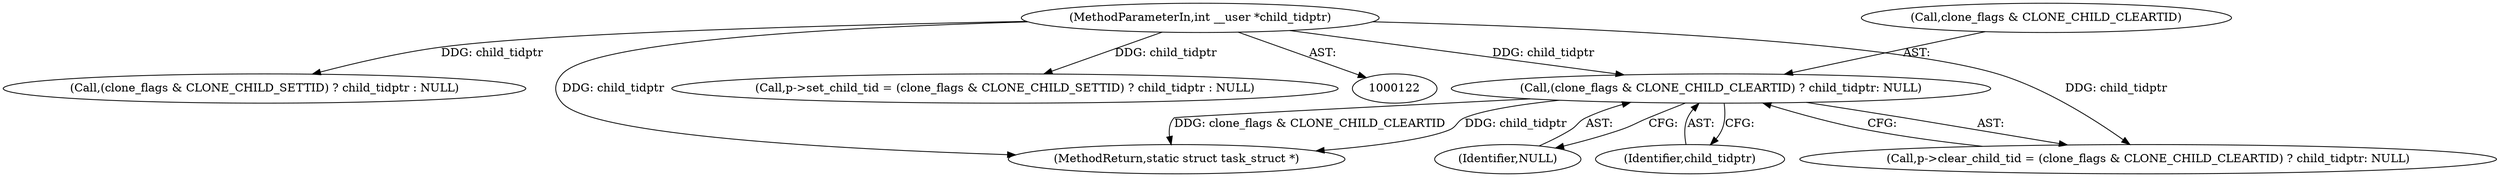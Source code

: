 digraph "0_linux_b69f2292063d2caf37ca9aec7d63ded203701bf3_1@pointer" {
"1000721" [label="(Call,(clone_flags & CLONE_CHILD_CLEARTID) ? child_tidptr: NULL)"];
"1000127" [label="(MethodParameterIn,int __user *child_tidptr)"];
"1001149" [label="(MethodReturn,static struct task_struct *)"];
"1000711" [label="(Call,(clone_flags & CLONE_CHILD_SETTID) ? child_tidptr : NULL)"];
"1000726" [label="(Identifier,NULL)"];
"1000725" [label="(Identifier,child_tidptr)"];
"1000717" [label="(Call,p->clear_child_tid = (clone_flags & CLONE_CHILD_CLEARTID) ? child_tidptr: NULL)"];
"1000721" [label="(Call,(clone_flags & CLONE_CHILD_CLEARTID) ? child_tidptr: NULL)"];
"1000707" [label="(Call,p->set_child_tid = (clone_flags & CLONE_CHILD_SETTID) ? child_tidptr : NULL)"];
"1000722" [label="(Call,clone_flags & CLONE_CHILD_CLEARTID)"];
"1000127" [label="(MethodParameterIn,int __user *child_tidptr)"];
"1000721" -> "1000717"  [label="AST: "];
"1000721" -> "1000725"  [label="CFG: "];
"1000721" -> "1000726"  [label="CFG: "];
"1000722" -> "1000721"  [label="AST: "];
"1000725" -> "1000721"  [label="AST: "];
"1000726" -> "1000721"  [label="AST: "];
"1000717" -> "1000721"  [label="CFG: "];
"1000721" -> "1001149"  [label="DDG: child_tidptr"];
"1000721" -> "1001149"  [label="DDG: clone_flags & CLONE_CHILD_CLEARTID"];
"1000127" -> "1000721"  [label="DDG: child_tidptr"];
"1000127" -> "1000122"  [label="AST: "];
"1000127" -> "1001149"  [label="DDG: child_tidptr"];
"1000127" -> "1000707"  [label="DDG: child_tidptr"];
"1000127" -> "1000711"  [label="DDG: child_tidptr"];
"1000127" -> "1000717"  [label="DDG: child_tidptr"];
}
